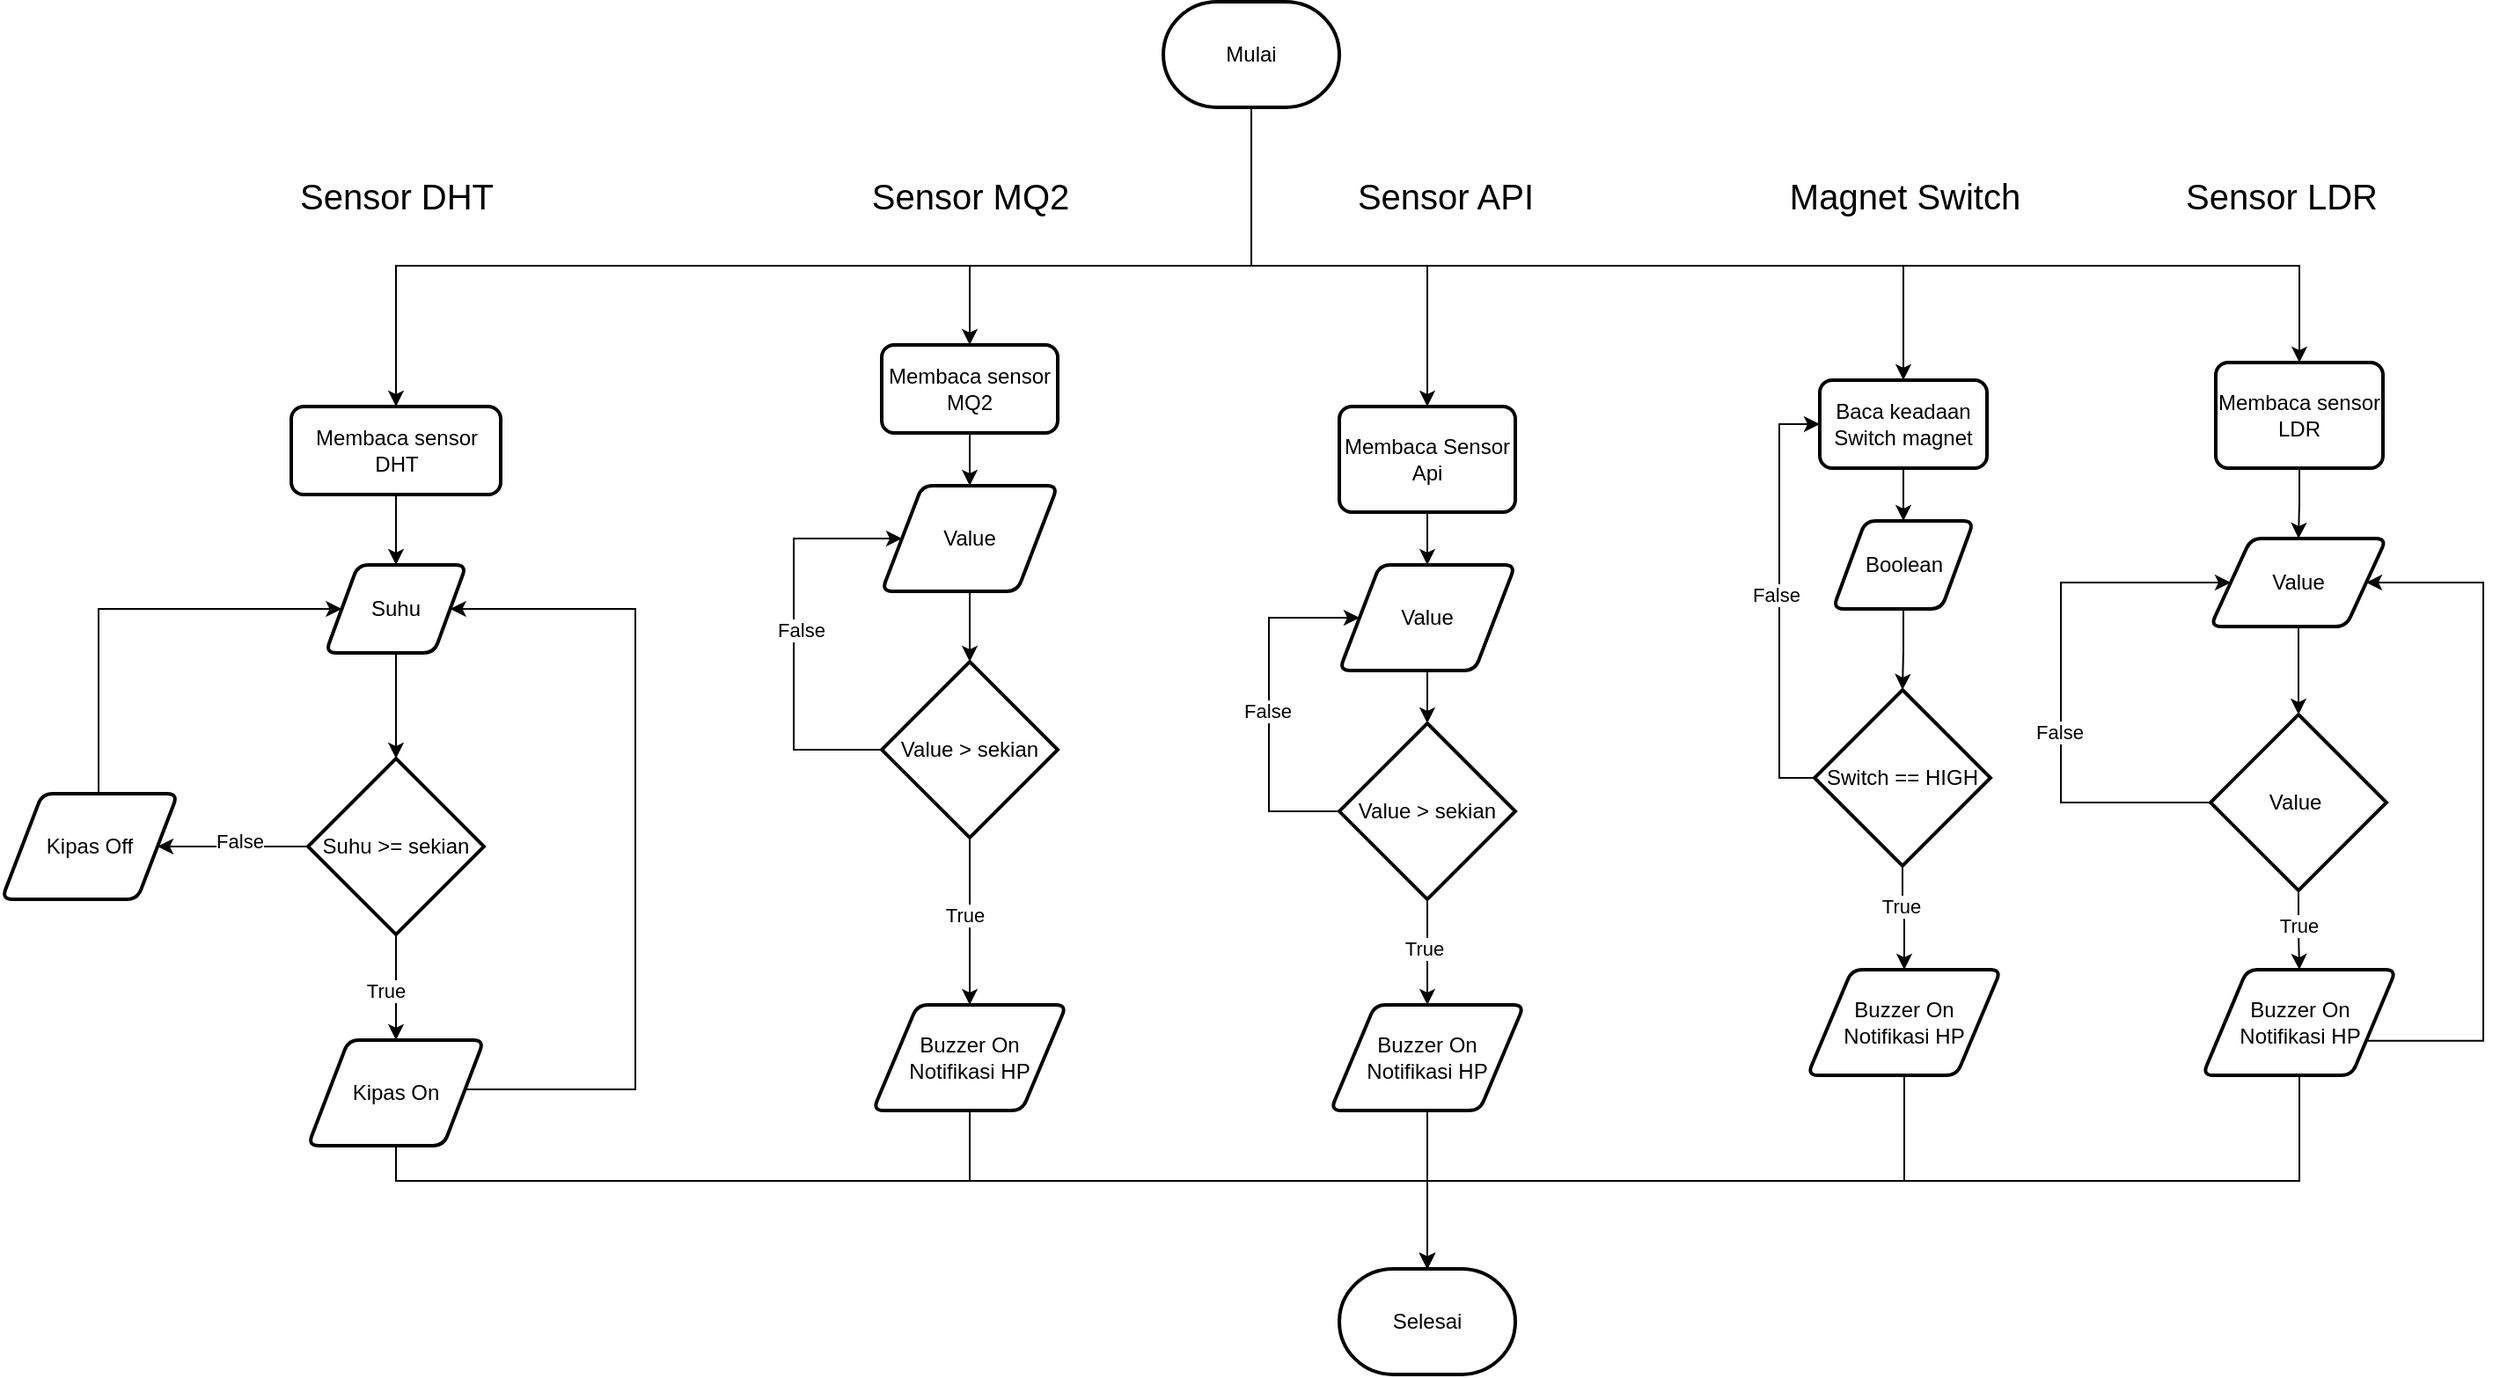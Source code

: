 <mxfile version="22.0.8" type="github">
  <diagram name="Page-1" id="b_5xpOAbyP6OrcqUFmXe">
    <mxGraphModel dx="2100" dy="1148" grid="1" gridSize="10" guides="1" tooltips="1" connect="1" arrows="1" fold="1" page="1" pageScale="1" pageWidth="583" pageHeight="827" math="0" shadow="0">
      <root>
        <mxCell id="0" />
        <mxCell id="1" parent="0" />
        <mxCell id="-h40FhRU-GJAkpafEQfK-1" style="edgeStyle=orthogonalEdgeStyle;rounded=0;orthogonalLoop=1;jettySize=auto;html=1;exitX=0.5;exitY=1;exitDx=0;exitDy=0;exitPerimeter=0;entryX=0.5;entryY=0;entryDx=0;entryDy=0;" parent="1" source="-h40FhRU-GJAkpafEQfK-2" target="-h40FhRU-GJAkpafEQfK-4" edge="1">
          <mxGeometry relative="1" as="geometry">
            <Array as="points">
              <mxPoint x="880" y="174" />
              <mxPoint x="394" y="174" />
            </Array>
          </mxGeometry>
        </mxCell>
        <mxCell id="-h40FhRU-GJAkpafEQfK-80" style="edgeStyle=orthogonalEdgeStyle;rounded=0;orthogonalLoop=1;jettySize=auto;html=1;exitX=0.5;exitY=1;exitDx=0;exitDy=0;exitPerimeter=0;entryX=0.5;entryY=0;entryDx=0;entryDy=0;" parent="1" source="-h40FhRU-GJAkpafEQfK-2" target="-h40FhRU-GJAkpafEQfK-63" edge="1">
          <mxGeometry relative="1" as="geometry">
            <Array as="points">
              <mxPoint x="880" y="174" />
              <mxPoint x="1476" y="174" />
            </Array>
          </mxGeometry>
        </mxCell>
        <mxCell id="-h40FhRU-GJAkpafEQfK-81" style="edgeStyle=orthogonalEdgeStyle;rounded=0;orthogonalLoop=1;jettySize=auto;html=1;exitX=0.5;exitY=1;exitDx=0;exitDy=0;exitPerimeter=0;entryX=0.5;entryY=0;entryDx=0;entryDy=0;" parent="1" source="-h40FhRU-GJAkpafEQfK-2" target="-h40FhRU-GJAkpafEQfK-21" edge="1">
          <mxGeometry relative="1" as="geometry">
            <Array as="points">
              <mxPoint x="880" y="174" />
              <mxPoint x="720" y="174" />
            </Array>
          </mxGeometry>
        </mxCell>
        <mxCell id="-h40FhRU-GJAkpafEQfK-82" style="edgeStyle=orthogonalEdgeStyle;rounded=0;orthogonalLoop=1;jettySize=auto;html=1;exitX=0.5;exitY=1;exitDx=0;exitDy=0;exitPerimeter=0;entryX=0.5;entryY=0;entryDx=0;entryDy=0;" parent="1" source="-h40FhRU-GJAkpafEQfK-2" target="-h40FhRU-GJAkpafEQfK-35" edge="1">
          <mxGeometry relative="1" as="geometry">
            <Array as="points">
              <mxPoint x="880" y="174" />
              <mxPoint x="980" y="174" />
            </Array>
          </mxGeometry>
        </mxCell>
        <mxCell id="-h40FhRU-GJAkpafEQfK-83" style="edgeStyle=orthogonalEdgeStyle;rounded=0;orthogonalLoop=1;jettySize=auto;html=1;exitX=0.5;exitY=1;exitDx=0;exitDy=0;exitPerimeter=0;entryX=0.5;entryY=0;entryDx=0;entryDy=0;" parent="1" source="-h40FhRU-GJAkpafEQfK-2" target="-h40FhRU-GJAkpafEQfK-49" edge="1">
          <mxGeometry relative="1" as="geometry">
            <Array as="points">
              <mxPoint x="880" y="174" />
              <mxPoint x="1251" y="174" />
            </Array>
          </mxGeometry>
        </mxCell>
        <mxCell id="-h40FhRU-GJAkpafEQfK-2" value="Mulai" style="strokeWidth=2;html=1;shape=mxgraph.flowchart.terminator;whiteSpace=wrap;" parent="1" vertex="1">
          <mxGeometry x="830" y="24" width="100" height="60" as="geometry" />
        </mxCell>
        <mxCell id="-h40FhRU-GJAkpafEQfK-3" style="edgeStyle=orthogonalEdgeStyle;rounded=0;orthogonalLoop=1;jettySize=auto;html=1;exitX=0.5;exitY=1;exitDx=0;exitDy=0;entryX=0.5;entryY=0;entryDx=0;entryDy=0;" parent="1" source="-h40FhRU-GJAkpafEQfK-4" target="-h40FhRU-GJAkpafEQfK-5" edge="1">
          <mxGeometry relative="1" as="geometry" />
        </mxCell>
        <mxCell id="-h40FhRU-GJAkpafEQfK-4" value="Membaca sensor DHT" style="rounded=1;whiteSpace=wrap;html=1;absoluteArcSize=1;arcSize=14;strokeWidth=2;" parent="1" vertex="1">
          <mxGeometry x="334.5" y="254" width="119" height="50" as="geometry" />
        </mxCell>
        <mxCell id="-h40FhRU-GJAkpafEQfK-5" value="Suhu" style="shape=parallelogram;html=1;strokeWidth=2;perimeter=parallelogramPerimeter;whiteSpace=wrap;rounded=1;arcSize=12;size=0.23;" parent="1" vertex="1">
          <mxGeometry x="354" y="344" width="80" height="50" as="geometry" />
        </mxCell>
        <mxCell id="-h40FhRU-GJAkpafEQfK-6" style="edgeStyle=orthogonalEdgeStyle;rounded=0;orthogonalLoop=1;jettySize=auto;html=1;exitX=0;exitY=0.5;exitDx=0;exitDy=0;exitPerimeter=0;entryX=1;entryY=0.5;entryDx=0;entryDy=0;" parent="1" source="-h40FhRU-GJAkpafEQfK-10" target="-h40FhRU-GJAkpafEQfK-17" edge="1">
          <mxGeometry relative="1" as="geometry">
            <mxPoint x="270" y="504" as="targetPoint" />
          </mxGeometry>
        </mxCell>
        <mxCell id="-h40FhRU-GJAkpafEQfK-7" value="False" style="edgeLabel;html=1;align=center;verticalAlign=middle;resizable=0;points=[];" parent="-h40FhRU-GJAkpafEQfK-6" vertex="1" connectable="0">
          <mxGeometry x="-0.082" y="-3" relative="1" as="geometry">
            <mxPoint as="offset" />
          </mxGeometry>
        </mxCell>
        <mxCell id="-h40FhRU-GJAkpafEQfK-8" style="edgeStyle=orthogonalEdgeStyle;rounded=0;orthogonalLoop=1;jettySize=auto;html=1;exitX=0.5;exitY=1;exitDx=0;exitDy=0;exitPerimeter=0;entryX=0.5;entryY=0;entryDx=0;entryDy=0;" parent="1" source="-h40FhRU-GJAkpafEQfK-10" target="-h40FhRU-GJAkpafEQfK-16" edge="1">
          <mxGeometry relative="1" as="geometry">
            <mxPoint x="430" y="584" as="targetPoint" />
          </mxGeometry>
        </mxCell>
        <mxCell id="-h40FhRU-GJAkpafEQfK-9" value="True" style="edgeLabel;html=1;align=center;verticalAlign=middle;resizable=0;points=[];" parent="-h40FhRU-GJAkpafEQfK-8" vertex="1" connectable="0">
          <mxGeometry x="0.057" y="-6" relative="1" as="geometry">
            <mxPoint as="offset" />
          </mxGeometry>
        </mxCell>
        <mxCell id="-h40FhRU-GJAkpafEQfK-10" value="Suhu &amp;gt;= sekian" style="strokeWidth=2;html=1;shape=mxgraph.flowchart.decision;whiteSpace=wrap;" parent="1" vertex="1">
          <mxGeometry x="344" y="454" width="100" height="100" as="geometry" />
        </mxCell>
        <mxCell id="-h40FhRU-GJAkpafEQfK-11" style="edgeStyle=orthogonalEdgeStyle;rounded=0;orthogonalLoop=1;jettySize=auto;html=1;exitX=0.5;exitY=1;exitDx=0;exitDy=0;entryX=0.5;entryY=0;entryDx=0;entryDy=0;entryPerimeter=0;" parent="1" source="-h40FhRU-GJAkpafEQfK-5" target="-h40FhRU-GJAkpafEQfK-10" edge="1">
          <mxGeometry relative="1" as="geometry" />
        </mxCell>
        <mxCell id="-h40FhRU-GJAkpafEQfK-12" style="edgeStyle=orthogonalEdgeStyle;rounded=0;orthogonalLoop=1;jettySize=auto;html=1;entryX=0;entryY=0.5;entryDx=0;entryDy=0;exitX=0.5;exitY=0;exitDx=0;exitDy=0;" parent="1" source="-h40FhRU-GJAkpafEQfK-17" target="-h40FhRU-GJAkpafEQfK-5" edge="1">
          <mxGeometry relative="1" as="geometry">
            <mxPoint x="240" y="424" as="sourcePoint" />
            <Array as="points">
              <mxPoint x="225" y="474" />
              <mxPoint x="225" y="369" />
            </Array>
          </mxGeometry>
        </mxCell>
        <mxCell id="-h40FhRU-GJAkpafEQfK-13" style="edgeStyle=orthogonalEdgeStyle;rounded=0;orthogonalLoop=1;jettySize=auto;html=1;exitX=1;exitY=0.5;exitDx=0;exitDy=0;entryX=1;entryY=0.5;entryDx=0;entryDy=0;" parent="1" source="-h40FhRU-GJAkpafEQfK-16" target="-h40FhRU-GJAkpafEQfK-5" edge="1">
          <mxGeometry relative="1" as="geometry">
            <mxPoint x="444.0" y="641.5" as="sourcePoint" />
            <Array as="points">
              <mxPoint x="433" y="642" />
              <mxPoint x="530" y="642" />
              <mxPoint x="530" y="369" />
            </Array>
          </mxGeometry>
        </mxCell>
        <mxCell id="-h40FhRU-GJAkpafEQfK-14" value="Selesai" style="strokeWidth=2;html=1;shape=mxgraph.flowchart.terminator;whiteSpace=wrap;" parent="1" vertex="1">
          <mxGeometry x="930" y="744" width="100" height="60" as="geometry" />
        </mxCell>
        <mxCell id="-h40FhRU-GJAkpafEQfK-15" style="edgeStyle=orthogonalEdgeStyle;rounded=0;orthogonalLoop=1;jettySize=auto;html=1;entryX=0.5;entryY=0;entryDx=0;entryDy=0;entryPerimeter=0;exitX=0.5;exitY=1;exitDx=0;exitDy=0;" parent="1" source="-h40FhRU-GJAkpafEQfK-16" target="-h40FhRU-GJAkpafEQfK-14" edge="1">
          <mxGeometry relative="1" as="geometry">
            <mxPoint x="520" y="714" as="sourcePoint" />
            <Array as="points">
              <mxPoint x="394" y="694" />
              <mxPoint x="980" y="694" />
            </Array>
          </mxGeometry>
        </mxCell>
        <mxCell id="-h40FhRU-GJAkpafEQfK-16" value="Kipas On" style="shape=parallelogram;html=1;strokeWidth=2;perimeter=parallelogramPerimeter;whiteSpace=wrap;rounded=1;arcSize=12;size=0.23;" parent="1" vertex="1">
          <mxGeometry x="344" y="614" width="100" height="60" as="geometry" />
        </mxCell>
        <mxCell id="-h40FhRU-GJAkpafEQfK-17" value="Kipas Off" style="shape=parallelogram;html=1;strokeWidth=2;perimeter=parallelogramPerimeter;whiteSpace=wrap;rounded=1;arcSize=12;size=0.23;" parent="1" vertex="1">
          <mxGeometry x="170" y="474" width="100" height="60" as="geometry" />
        </mxCell>
        <mxCell id="-h40FhRU-GJAkpafEQfK-20" style="edgeStyle=orthogonalEdgeStyle;rounded=0;orthogonalLoop=1;jettySize=auto;html=1;exitX=0.5;exitY=1;exitDx=0;exitDy=0;entryX=0.5;entryY=0;entryDx=0;entryDy=0;" parent="1" source="-h40FhRU-GJAkpafEQfK-21" target="-h40FhRU-GJAkpafEQfK-22" edge="1">
          <mxGeometry relative="1" as="geometry" />
        </mxCell>
        <mxCell id="-h40FhRU-GJAkpafEQfK-21" value="Membaca sensor MQ2" style="rounded=1;whiteSpace=wrap;html=1;absoluteArcSize=1;arcSize=14;strokeWidth=2;" parent="1" vertex="1">
          <mxGeometry x="670" y="219" width="100" height="50" as="geometry" />
        </mxCell>
        <mxCell id="-h40FhRU-GJAkpafEQfK-22" value="Value" style="shape=parallelogram;html=1;strokeWidth=2;perimeter=parallelogramPerimeter;whiteSpace=wrap;rounded=1;arcSize=12;size=0.23;" parent="1" vertex="1">
          <mxGeometry x="670" y="299" width="100" height="60" as="geometry" />
        </mxCell>
        <mxCell id="-h40FhRU-GJAkpafEQfK-23" style="edgeStyle=orthogonalEdgeStyle;rounded=0;orthogonalLoop=1;jettySize=auto;html=1;exitX=0;exitY=0.5;exitDx=0;exitDy=0;exitPerimeter=0;entryX=0;entryY=0.5;entryDx=0;entryDy=0;" parent="1" source="-h40FhRU-GJAkpafEQfK-27" target="-h40FhRU-GJAkpafEQfK-22" edge="1">
          <mxGeometry relative="1" as="geometry">
            <Array as="points">
              <mxPoint x="620" y="449" />
              <mxPoint x="620" y="329" />
            </Array>
          </mxGeometry>
        </mxCell>
        <mxCell id="-h40FhRU-GJAkpafEQfK-24" value="False" style="edgeLabel;html=1;align=center;verticalAlign=middle;resizable=0;points=[];" parent="-h40FhRU-GJAkpafEQfK-23" vertex="1" connectable="0">
          <mxGeometry x="0.021" y="-4" relative="1" as="geometry">
            <mxPoint as="offset" />
          </mxGeometry>
        </mxCell>
        <mxCell id="-h40FhRU-GJAkpafEQfK-25" style="edgeStyle=orthogonalEdgeStyle;rounded=0;orthogonalLoop=1;jettySize=auto;html=1;exitX=0.5;exitY=1;exitDx=0;exitDy=0;exitPerimeter=0;entryX=0.5;entryY=0;entryDx=0;entryDy=0;" parent="1" source="-h40FhRU-GJAkpafEQfK-27" target="-h40FhRU-GJAkpafEQfK-88" edge="1">
          <mxGeometry relative="1" as="geometry">
            <mxPoint x="760" y="564" as="targetPoint" />
          </mxGeometry>
        </mxCell>
        <mxCell id="-h40FhRU-GJAkpafEQfK-26" value="True" style="edgeLabel;html=1;align=center;verticalAlign=middle;resizable=0;points=[];" parent="-h40FhRU-GJAkpafEQfK-25" vertex="1" connectable="0">
          <mxGeometry x="-0.088" y="-3" relative="1" as="geometry">
            <mxPoint as="offset" />
          </mxGeometry>
        </mxCell>
        <mxCell id="-h40FhRU-GJAkpafEQfK-27" value="Value &amp;gt; sekian" style="strokeWidth=2;html=1;shape=mxgraph.flowchart.decision;whiteSpace=wrap;" parent="1" vertex="1">
          <mxGeometry x="670" y="399" width="100" height="100" as="geometry" />
        </mxCell>
        <mxCell id="-h40FhRU-GJAkpafEQfK-30" style="edgeStyle=orthogonalEdgeStyle;rounded=0;orthogonalLoop=1;jettySize=auto;html=1;exitX=0.5;exitY=1;exitDx=0;exitDy=0;entryX=0.5;entryY=0;entryDx=0;entryDy=0;entryPerimeter=0;" parent="1" source="-h40FhRU-GJAkpafEQfK-22" target="-h40FhRU-GJAkpafEQfK-27" edge="1">
          <mxGeometry relative="1" as="geometry" />
        </mxCell>
        <mxCell id="-h40FhRU-GJAkpafEQfK-34" style="edgeStyle=orthogonalEdgeStyle;rounded=0;orthogonalLoop=1;jettySize=auto;html=1;exitX=0.5;exitY=1;exitDx=0;exitDy=0;entryX=0.5;entryY=0;entryDx=0;entryDy=0;" parent="1" source="-h40FhRU-GJAkpafEQfK-35" target="-h40FhRU-GJAkpafEQfK-41" edge="1">
          <mxGeometry relative="1" as="geometry" />
        </mxCell>
        <mxCell id="-h40FhRU-GJAkpafEQfK-35" value="Membaca Sensor Api" style="rounded=1;whiteSpace=wrap;html=1;absoluteArcSize=1;arcSize=14;strokeWidth=2;" parent="1" vertex="1">
          <mxGeometry x="930" y="254" width="100" height="60" as="geometry" />
        </mxCell>
        <mxCell id="-h40FhRU-GJAkpafEQfK-36" style="edgeStyle=orthogonalEdgeStyle;rounded=0;orthogonalLoop=1;jettySize=auto;html=1;exitX=0.5;exitY=1;exitDx=0;exitDy=0;exitPerimeter=0;entryX=0.5;entryY=0;entryDx=0;entryDy=0;" parent="1" source="-h40FhRU-GJAkpafEQfK-40" target="-h40FhRU-GJAkpafEQfK-43" edge="1">
          <mxGeometry relative="1" as="geometry" />
        </mxCell>
        <mxCell id="-h40FhRU-GJAkpafEQfK-37" value="True" style="edgeLabel;html=1;align=center;verticalAlign=middle;resizable=0;points=[];" parent="-h40FhRU-GJAkpafEQfK-36" vertex="1" connectable="0">
          <mxGeometry x="-0.08" y="-2" relative="1" as="geometry">
            <mxPoint as="offset" />
          </mxGeometry>
        </mxCell>
        <mxCell id="-h40FhRU-GJAkpafEQfK-38" style="edgeStyle=orthogonalEdgeStyle;rounded=0;orthogonalLoop=1;jettySize=auto;html=1;exitX=0;exitY=0.5;exitDx=0;exitDy=0;exitPerimeter=0;entryX=0;entryY=0.5;entryDx=0;entryDy=0;" parent="1" source="-h40FhRU-GJAkpafEQfK-40" target="-h40FhRU-GJAkpafEQfK-41" edge="1">
          <mxGeometry relative="1" as="geometry">
            <Array as="points">
              <mxPoint x="890" y="484" />
              <mxPoint x="890" y="374" />
            </Array>
          </mxGeometry>
        </mxCell>
        <mxCell id="-h40FhRU-GJAkpafEQfK-39" value="False" style="edgeLabel;html=1;align=center;verticalAlign=middle;resizable=0;points=[];" parent="-h40FhRU-GJAkpafEQfK-38" vertex="1" connectable="0">
          <mxGeometry x="-0.035" y="1" relative="1" as="geometry">
            <mxPoint as="offset" />
          </mxGeometry>
        </mxCell>
        <mxCell id="-h40FhRU-GJAkpafEQfK-40" value="Value &amp;gt; sekian" style="strokeWidth=2;html=1;shape=mxgraph.flowchart.decision;whiteSpace=wrap;" parent="1" vertex="1">
          <mxGeometry x="930" y="434" width="100" height="100" as="geometry" />
        </mxCell>
        <mxCell id="-h40FhRU-GJAkpafEQfK-41" value="Value" style="shape=parallelogram;html=1;strokeWidth=2;perimeter=parallelogramPerimeter;whiteSpace=wrap;rounded=1;arcSize=12;size=0.23;" parent="1" vertex="1">
          <mxGeometry x="930" y="344" width="100" height="60" as="geometry" />
        </mxCell>
        <mxCell id="-h40FhRU-GJAkpafEQfK-42" style="edgeStyle=orthogonalEdgeStyle;rounded=0;orthogonalLoop=1;jettySize=auto;html=1;exitX=0.5;exitY=1;exitDx=0;exitDy=0;entryX=0.5;entryY=0;entryDx=0;entryDy=0;entryPerimeter=0;" parent="1" source="-h40FhRU-GJAkpafEQfK-41" target="-h40FhRU-GJAkpafEQfK-40" edge="1">
          <mxGeometry relative="1" as="geometry" />
        </mxCell>
        <mxCell id="-h40FhRU-GJAkpafEQfK-43" value="Buzzer On&lt;br&gt;Notifikasi HP" style="shape=parallelogram;html=1;strokeWidth=2;perimeter=parallelogramPerimeter;whiteSpace=wrap;rounded=1;arcSize=12;size=0.23;" parent="1" vertex="1">
          <mxGeometry x="925" y="594" width="110" height="60" as="geometry" />
        </mxCell>
        <mxCell id="-h40FhRU-GJAkpafEQfK-45" style="edgeStyle=orthogonalEdgeStyle;rounded=0;orthogonalLoop=1;jettySize=auto;html=1;exitX=0.5;exitY=1;exitDx=0;exitDy=0;entryX=0.5;entryY=0;entryDx=0;entryDy=0;entryPerimeter=0;" parent="1" source="-h40FhRU-GJAkpafEQfK-43" target="-h40FhRU-GJAkpafEQfK-14" edge="1">
          <mxGeometry relative="1" as="geometry">
            <mxPoint x="980" y="674" as="targetPoint" />
          </mxGeometry>
        </mxCell>
        <mxCell id="-h40FhRU-GJAkpafEQfK-48" style="edgeStyle=orthogonalEdgeStyle;rounded=0;orthogonalLoop=1;jettySize=auto;html=1;exitX=0.5;exitY=1;exitDx=0;exitDy=0;entryX=0.5;entryY=0;entryDx=0;entryDy=0;" parent="1" source="-h40FhRU-GJAkpafEQfK-49" target="-h40FhRU-GJAkpafEQfK-57" edge="1">
          <mxGeometry relative="1" as="geometry" />
        </mxCell>
        <mxCell id="-h40FhRU-GJAkpafEQfK-49" value="Baca keadaan Switch magnet" style="rounded=1;whiteSpace=wrap;html=1;absoluteArcSize=1;arcSize=14;strokeWidth=2;" parent="1" vertex="1">
          <mxGeometry x="1203" y="239" width="95" height="50" as="geometry" />
        </mxCell>
        <mxCell id="-h40FhRU-GJAkpafEQfK-50" style="edgeStyle=orthogonalEdgeStyle;rounded=0;orthogonalLoop=1;jettySize=auto;html=1;exitX=0;exitY=0.5;exitDx=0;exitDy=0;exitPerimeter=0;entryX=0;entryY=0.5;entryDx=0;entryDy=0;" parent="1" source="-h40FhRU-GJAkpafEQfK-54" target="-h40FhRU-GJAkpafEQfK-49" edge="1">
          <mxGeometry relative="1" as="geometry" />
        </mxCell>
        <mxCell id="-h40FhRU-GJAkpafEQfK-51" value="False" style="edgeLabel;html=1;align=center;verticalAlign=middle;resizable=0;points=[];" parent="-h40FhRU-GJAkpafEQfK-50" vertex="1" connectable="0">
          <mxGeometry x="0.022" y="2" relative="1" as="geometry">
            <mxPoint as="offset" />
          </mxGeometry>
        </mxCell>
        <mxCell id="-h40FhRU-GJAkpafEQfK-52" style="edgeStyle=orthogonalEdgeStyle;rounded=0;orthogonalLoop=1;jettySize=auto;html=1;exitX=0.5;exitY=1;exitDx=0;exitDy=0;exitPerimeter=0;entryX=0.5;entryY=0;entryDx=0;entryDy=0;" parent="1" source="-h40FhRU-GJAkpafEQfK-54" target="-h40FhRU-GJAkpafEQfK-87" edge="1">
          <mxGeometry relative="1" as="geometry">
            <mxPoint x="1251" y="559" as="targetPoint" />
          </mxGeometry>
        </mxCell>
        <mxCell id="-h40FhRU-GJAkpafEQfK-53" value="True" style="edgeLabel;html=1;align=center;verticalAlign=middle;resizable=0;points=[];" parent="-h40FhRU-GJAkpafEQfK-52" vertex="1" connectable="0">
          <mxGeometry x="-0.239" y="-1" relative="1" as="geometry">
            <mxPoint as="offset" />
          </mxGeometry>
        </mxCell>
        <mxCell id="-h40FhRU-GJAkpafEQfK-54" value="Switch == HIGH" style="strokeWidth=2;html=1;shape=mxgraph.flowchart.decision;whiteSpace=wrap;" parent="1" vertex="1">
          <mxGeometry x="1200" y="415" width="100" height="100" as="geometry" />
        </mxCell>
        <mxCell id="-h40FhRU-GJAkpafEQfK-57" value="Boolean" style="shape=parallelogram;html=1;strokeWidth=2;perimeter=parallelogramPerimeter;whiteSpace=wrap;rounded=1;arcSize=12;size=0.23;" parent="1" vertex="1">
          <mxGeometry x="1210.5" y="319" width="80" height="50" as="geometry" />
        </mxCell>
        <mxCell id="-h40FhRU-GJAkpafEQfK-58" style="edgeStyle=orthogonalEdgeStyle;rounded=0;orthogonalLoop=1;jettySize=auto;html=1;exitX=0.5;exitY=1;exitDx=0;exitDy=0;entryX=0.5;entryY=0;entryDx=0;entryDy=0;entryPerimeter=0;" parent="1" source="-h40FhRU-GJAkpafEQfK-57" target="-h40FhRU-GJAkpafEQfK-54" edge="1">
          <mxGeometry relative="1" as="geometry" />
        </mxCell>
        <mxCell id="-h40FhRU-GJAkpafEQfK-62" style="edgeStyle=orthogonalEdgeStyle;rounded=0;orthogonalLoop=1;jettySize=auto;html=1;exitX=0.5;exitY=1;exitDx=0;exitDy=0;entryX=0.5;entryY=0;entryDx=0;entryDy=0;" parent="1" source="-h40FhRU-GJAkpafEQfK-63" target="-h40FhRU-GJAkpafEQfK-64" edge="1">
          <mxGeometry relative="1" as="geometry" />
        </mxCell>
        <mxCell id="-h40FhRU-GJAkpafEQfK-63" value="Membaca sensor LDR" style="rounded=1;whiteSpace=wrap;html=1;absoluteArcSize=1;arcSize=14;strokeWidth=2;" parent="1" vertex="1">
          <mxGeometry x="1428" y="229" width="95" height="60" as="geometry" />
        </mxCell>
        <mxCell id="-h40FhRU-GJAkpafEQfK-64" value="Value" style="shape=parallelogram;html=1;strokeWidth=2;perimeter=parallelogramPerimeter;whiteSpace=wrap;rounded=1;arcSize=12;size=0.23;" parent="1" vertex="1">
          <mxGeometry x="1425" y="329" width="100" height="50" as="geometry" />
        </mxCell>
        <mxCell id="-h40FhRU-GJAkpafEQfK-65" style="edgeStyle=orthogonalEdgeStyle;rounded=0;orthogonalLoop=1;jettySize=auto;html=1;exitX=0;exitY=0.5;exitDx=0;exitDy=0;exitPerimeter=0;entryX=0;entryY=0.5;entryDx=0;entryDy=0;" parent="1" source="-h40FhRU-GJAkpafEQfK-69" target="-h40FhRU-GJAkpafEQfK-64" edge="1">
          <mxGeometry relative="1" as="geometry">
            <Array as="points">
              <mxPoint x="1340" y="479" />
              <mxPoint x="1340" y="354" />
            </Array>
          </mxGeometry>
        </mxCell>
        <mxCell id="-h40FhRU-GJAkpafEQfK-66" value="False" style="edgeLabel;html=1;align=center;verticalAlign=middle;resizable=0;points=[];" parent="-h40FhRU-GJAkpafEQfK-65" vertex="1" connectable="0">
          <mxGeometry x="-0.183" y="1" relative="1" as="geometry">
            <mxPoint as="offset" />
          </mxGeometry>
        </mxCell>
        <mxCell id="-h40FhRU-GJAkpafEQfK-67" style="edgeStyle=orthogonalEdgeStyle;rounded=0;orthogonalLoop=1;jettySize=auto;html=1;exitX=0.5;exitY=1;exitDx=0;exitDy=0;exitPerimeter=0;entryX=0.5;entryY=0;entryDx=0;entryDy=0;" parent="1" source="-h40FhRU-GJAkpafEQfK-69" target="-h40FhRU-GJAkpafEQfK-86" edge="1">
          <mxGeometry relative="1" as="geometry">
            <mxPoint x="1475" y="569" as="targetPoint" />
          </mxGeometry>
        </mxCell>
        <mxCell id="-h40FhRU-GJAkpafEQfK-68" value="True" style="edgeLabel;html=1;align=center;verticalAlign=middle;resizable=0;points=[];" parent="-h40FhRU-GJAkpafEQfK-67" vertex="1" connectable="0">
          <mxGeometry x="-0.129" relative="1" as="geometry">
            <mxPoint as="offset" />
          </mxGeometry>
        </mxCell>
        <mxCell id="-h40FhRU-GJAkpafEQfK-69" value="Value&amp;nbsp;" style="strokeWidth=2;html=1;shape=mxgraph.flowchart.decision;whiteSpace=wrap;" parent="1" vertex="1">
          <mxGeometry x="1425" y="429" width="100" height="100" as="geometry" />
        </mxCell>
        <mxCell id="-h40FhRU-GJAkpafEQfK-70" style="edgeStyle=orthogonalEdgeStyle;rounded=0;orthogonalLoop=1;jettySize=auto;html=1;exitX=0.5;exitY=1;exitDx=0;exitDy=0;entryX=0.5;entryY=0;entryDx=0;entryDy=0;entryPerimeter=0;" parent="1" source="-h40FhRU-GJAkpafEQfK-64" target="-h40FhRU-GJAkpafEQfK-69" edge="1">
          <mxGeometry relative="1" as="geometry" />
        </mxCell>
        <mxCell id="-h40FhRU-GJAkpafEQfK-71" style="edgeStyle=orthogonalEdgeStyle;rounded=0;orthogonalLoop=1;jettySize=auto;html=1;entryX=1;entryY=0.5;entryDx=0;entryDy=0;exitX=1;exitY=0.75;exitDx=0;exitDy=0;" parent="1" source="-h40FhRU-GJAkpafEQfK-86" target="-h40FhRU-GJAkpafEQfK-64" edge="1">
          <mxGeometry relative="1" as="geometry">
            <Array as="points">
              <mxPoint x="1580" y="614" />
              <mxPoint x="1580" y="354" />
            </Array>
            <mxPoint x="1580" y="654" as="sourcePoint" />
          </mxGeometry>
        </mxCell>
        <mxCell id="-h40FhRU-GJAkpafEQfK-75" value="Sensor DHT" style="text;html=1;align=center;verticalAlign=middle;resizable=0;points=[];autosize=1;strokeColor=none;fillColor=none;fontSize=20;" parent="1" vertex="1">
          <mxGeometry x="329" y="114" width="130" height="40" as="geometry" />
        </mxCell>
        <mxCell id="-h40FhRU-GJAkpafEQfK-76" value="Sensor MQ2" style="text;html=1;align=center;verticalAlign=middle;resizable=0;points=[];autosize=1;strokeColor=none;fillColor=none;fontSize=20;" parent="1" vertex="1">
          <mxGeometry x="650" y="114" width="140" height="40" as="geometry" />
        </mxCell>
        <mxCell id="-h40FhRU-GJAkpafEQfK-77" value="Sensor API" style="text;html=1;align=center;verticalAlign=middle;resizable=0;points=[];autosize=1;strokeColor=none;fillColor=none;fontSize=20;" parent="1" vertex="1">
          <mxGeometry x="930" y="114" width="120" height="40" as="geometry" />
        </mxCell>
        <mxCell id="-h40FhRU-GJAkpafEQfK-78" value="Magnet Switch" style="text;html=1;align=center;verticalAlign=middle;resizable=0;points=[];autosize=1;strokeColor=none;fillColor=none;fontSize=20;" parent="1" vertex="1">
          <mxGeometry x="1176" y="114" width="150" height="40" as="geometry" />
        </mxCell>
        <mxCell id="-h40FhRU-GJAkpafEQfK-79" value="Sensor LDR" style="text;html=1;align=center;verticalAlign=middle;resizable=0;points=[];autosize=1;strokeColor=none;fillColor=none;fontSize=20;" parent="1" vertex="1">
          <mxGeometry x="1400" y="114" width="130" height="40" as="geometry" />
        </mxCell>
        <mxCell id="-h40FhRU-GJAkpafEQfK-86" value="Buzzer On&lt;br&gt;Notifikasi HP" style="shape=parallelogram;html=1;strokeWidth=2;perimeter=parallelogramPerimeter;whiteSpace=wrap;rounded=1;arcSize=12;size=0.23;" parent="1" vertex="1">
          <mxGeometry x="1420.5" y="574" width="110" height="60" as="geometry" />
        </mxCell>
        <mxCell id="-h40FhRU-GJAkpafEQfK-87" value="Buzzer On&lt;br&gt;Notifikasi HP" style="shape=parallelogram;html=1;strokeWidth=2;perimeter=parallelogramPerimeter;whiteSpace=wrap;rounded=1;arcSize=12;size=0.23;" parent="1" vertex="1">
          <mxGeometry x="1196" y="574" width="110" height="60" as="geometry" />
        </mxCell>
        <mxCell id="-h40FhRU-GJAkpafEQfK-88" value="Buzzer On&lt;br&gt;Notifikasi HP" style="shape=parallelogram;html=1;strokeWidth=2;perimeter=parallelogramPerimeter;whiteSpace=wrap;rounded=1;arcSize=12;size=0.23;" parent="1" vertex="1">
          <mxGeometry x="665" y="594" width="110" height="60" as="geometry" />
        </mxCell>
        <mxCell id="-h40FhRU-GJAkpafEQfK-89" style="edgeStyle=orthogonalEdgeStyle;rounded=0;orthogonalLoop=1;jettySize=auto;html=1;exitX=0.5;exitY=1;exitDx=0;exitDy=0;entryX=0.5;entryY=0;entryDx=0;entryDy=0;entryPerimeter=0;" parent="1" source="-h40FhRU-GJAkpafEQfK-88" target="-h40FhRU-GJAkpafEQfK-14" edge="1">
          <mxGeometry relative="1" as="geometry">
            <Array as="points">
              <mxPoint x="720" y="694" />
              <mxPoint x="980" y="694" />
            </Array>
          </mxGeometry>
        </mxCell>
        <mxCell id="-h40FhRU-GJAkpafEQfK-91" style="edgeStyle=orthogonalEdgeStyle;rounded=0;orthogonalLoop=1;jettySize=auto;html=1;exitX=0.5;exitY=1;exitDx=0;exitDy=0;entryX=0.5;entryY=0;entryDx=0;entryDy=0;entryPerimeter=0;" parent="1" source="-h40FhRU-GJAkpafEQfK-87" target="-h40FhRU-GJAkpafEQfK-14" edge="1">
          <mxGeometry relative="1" as="geometry">
            <Array as="points">
              <mxPoint x="1251" y="694" />
              <mxPoint x="980" y="694" />
            </Array>
          </mxGeometry>
        </mxCell>
        <mxCell id="-h40FhRU-GJAkpafEQfK-92" style="edgeStyle=orthogonalEdgeStyle;rounded=0;orthogonalLoop=1;jettySize=auto;html=1;exitX=0.5;exitY=1;exitDx=0;exitDy=0;entryX=0.5;entryY=0;entryDx=0;entryDy=0;entryPerimeter=0;" parent="1" source="-h40FhRU-GJAkpafEQfK-86" target="-h40FhRU-GJAkpafEQfK-14" edge="1">
          <mxGeometry relative="1" as="geometry">
            <Array as="points">
              <mxPoint x="1476" y="694" />
              <mxPoint x="980" y="694" />
            </Array>
          </mxGeometry>
        </mxCell>
      </root>
    </mxGraphModel>
  </diagram>
</mxfile>
